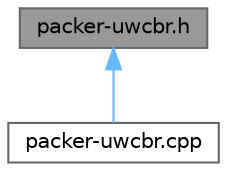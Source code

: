 digraph "packer-uwcbr.h"
{
 // LATEX_PDF_SIZE
  bgcolor="transparent";
  edge [fontname=Helvetica,fontsize=10,labelfontname=Helvetica,labelfontsize=10];
  node [fontname=Helvetica,fontsize=10,shape=box,height=0.2,width=0.4];
  Node1 [id="Node000001",label="packer-uwcbr.h",height=0.2,width=0.4,color="gray40", fillcolor="grey60", style="filled", fontcolor="black",tooltip="Header of the class responsible to map the NS-Miracle packet of uw-cbr into a bit stream,..."];
  Node1 -> Node2 [id="edge1_Node000001_Node000002",dir="back",color="steelblue1",style="solid",tooltip=" "];
  Node2 [id="Node000002",label="packer-uwcbr.cpp",height=0.2,width=0.4,color="grey40", fillcolor="white", style="filled",URL="$packer-uwcbr_8cpp.html",tooltip="Implementation of the class responsible to map the NS-Miracle packet of uw-cbr into a bit stream,..."];
}
